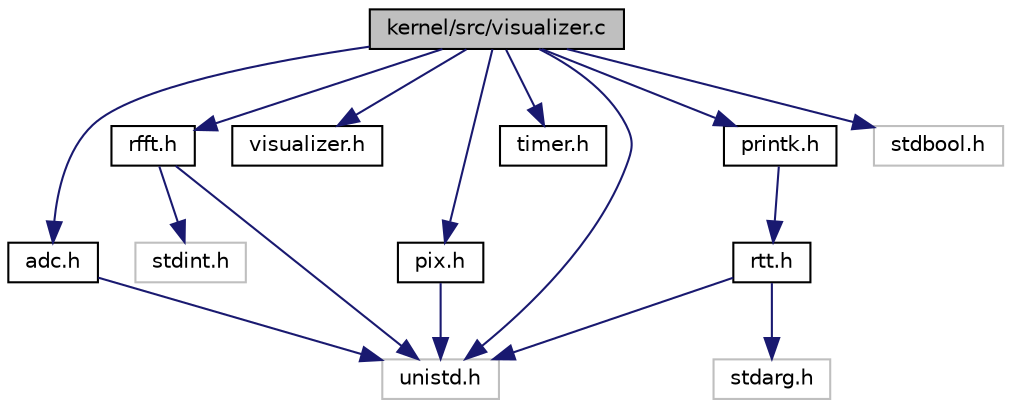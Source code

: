 digraph "kernel/src/visualizer.c"
{
 // LATEX_PDF_SIZE
  edge [fontname="Helvetica",fontsize="10",labelfontname="Helvetica",labelfontsize="10"];
  node [fontname="Helvetica",fontsize="10",shape=record];
  Node1 [label="kernel/src/visualizer.c",height=0.2,width=0.4,color="black", fillcolor="grey75", style="filled", fontcolor="black",tooltip="implementation of color visualizer"];
  Node1 -> Node2 [color="midnightblue",fontsize="10",style="solid",fontname="Helvetica"];
  Node2 [label="rfft.h",height=0.2,width=0.4,color="black", fillcolor="white", style="filled",URL="$rfft_8h.html",tooltip="constants, macros, prototypes for real FFT"];
  Node2 -> Node3 [color="midnightblue",fontsize="10",style="solid",fontname="Helvetica"];
  Node3 [label="unistd.h",height=0.2,width=0.4,color="grey75", fillcolor="white", style="filled",tooltip=" "];
  Node2 -> Node4 [color="midnightblue",fontsize="10",style="solid",fontname="Helvetica"];
  Node4 [label="stdint.h",height=0.2,width=0.4,color="grey75", fillcolor="white", style="filled",tooltip=" "];
  Node1 -> Node3 [color="midnightblue",fontsize="10",style="solid",fontname="Helvetica"];
  Node1 -> Node5 [color="midnightblue",fontsize="10",style="solid",fontname="Helvetica"];
  Node5 [label="visualizer.h",height=0.2,width=0.4,color="black", fillcolor="white", style="filled",URL="$visualizer_8h.html",tooltip="prototypes for color visualizer"];
  Node1 -> Node6 [color="midnightblue",fontsize="10",style="solid",fontname="Helvetica"];
  Node6 [label="adc.h",height=0.2,width=0.4,color="black", fillcolor="white", style="filled",URL="$adc_8h.html",tooltip="prototypes for ADC driver"];
  Node6 -> Node3 [color="midnightblue",fontsize="10",style="solid",fontname="Helvetica"];
  Node1 -> Node7 [color="midnightblue",fontsize="10",style="solid",fontname="Helvetica"];
  Node7 [label="timer.h",height=0.2,width=0.4,color="black", fillcolor="white", style="filled",URL="$timer_8h.html",tooltip="function prototypes for systick timer"];
  Node1 -> Node8 [color="midnightblue",fontsize="10",style="solid",fontname="Helvetica"];
  Node8 [label="printk.h",height=0.2,width=0.4,color="black", fillcolor="white", style="filled",URL="$printk_8h.html",tooltip="formatted printing in kernel-space using rtt"];
  Node8 -> Node9 [color="midnightblue",fontsize="10",style="solid",fontname="Helvetica"];
  Node9 [label="rtt.h",height=0.2,width=0.4,color="black", fillcolor="white", style="filled",URL="$rtt_8h.html",tooltip="structs, defines, and prototypes for RTT"];
  Node9 -> Node3 [color="midnightblue",fontsize="10",style="solid",fontname="Helvetica"];
  Node9 -> Node10 [color="midnightblue",fontsize="10",style="solid",fontname="Helvetica"];
  Node10 [label="stdarg.h",height=0.2,width=0.4,color="grey75", fillcolor="white", style="filled",tooltip=" "];
  Node1 -> Node11 [color="midnightblue",fontsize="10",style="solid",fontname="Helvetica"];
  Node11 [label="pix.h",height=0.2,width=0.4,color="black", fillcolor="white", style="filled",URL="$pix_8h.html",tooltip="constants and prototypes for ws2812b \"Neopixel\" PWM driver"];
  Node11 -> Node3 [color="midnightblue",fontsize="10",style="solid",fontname="Helvetica"];
  Node1 -> Node12 [color="midnightblue",fontsize="10",style="solid",fontname="Helvetica"];
  Node12 [label="stdbool.h",height=0.2,width=0.4,color="grey75", fillcolor="white", style="filled",tooltip=" "];
}

